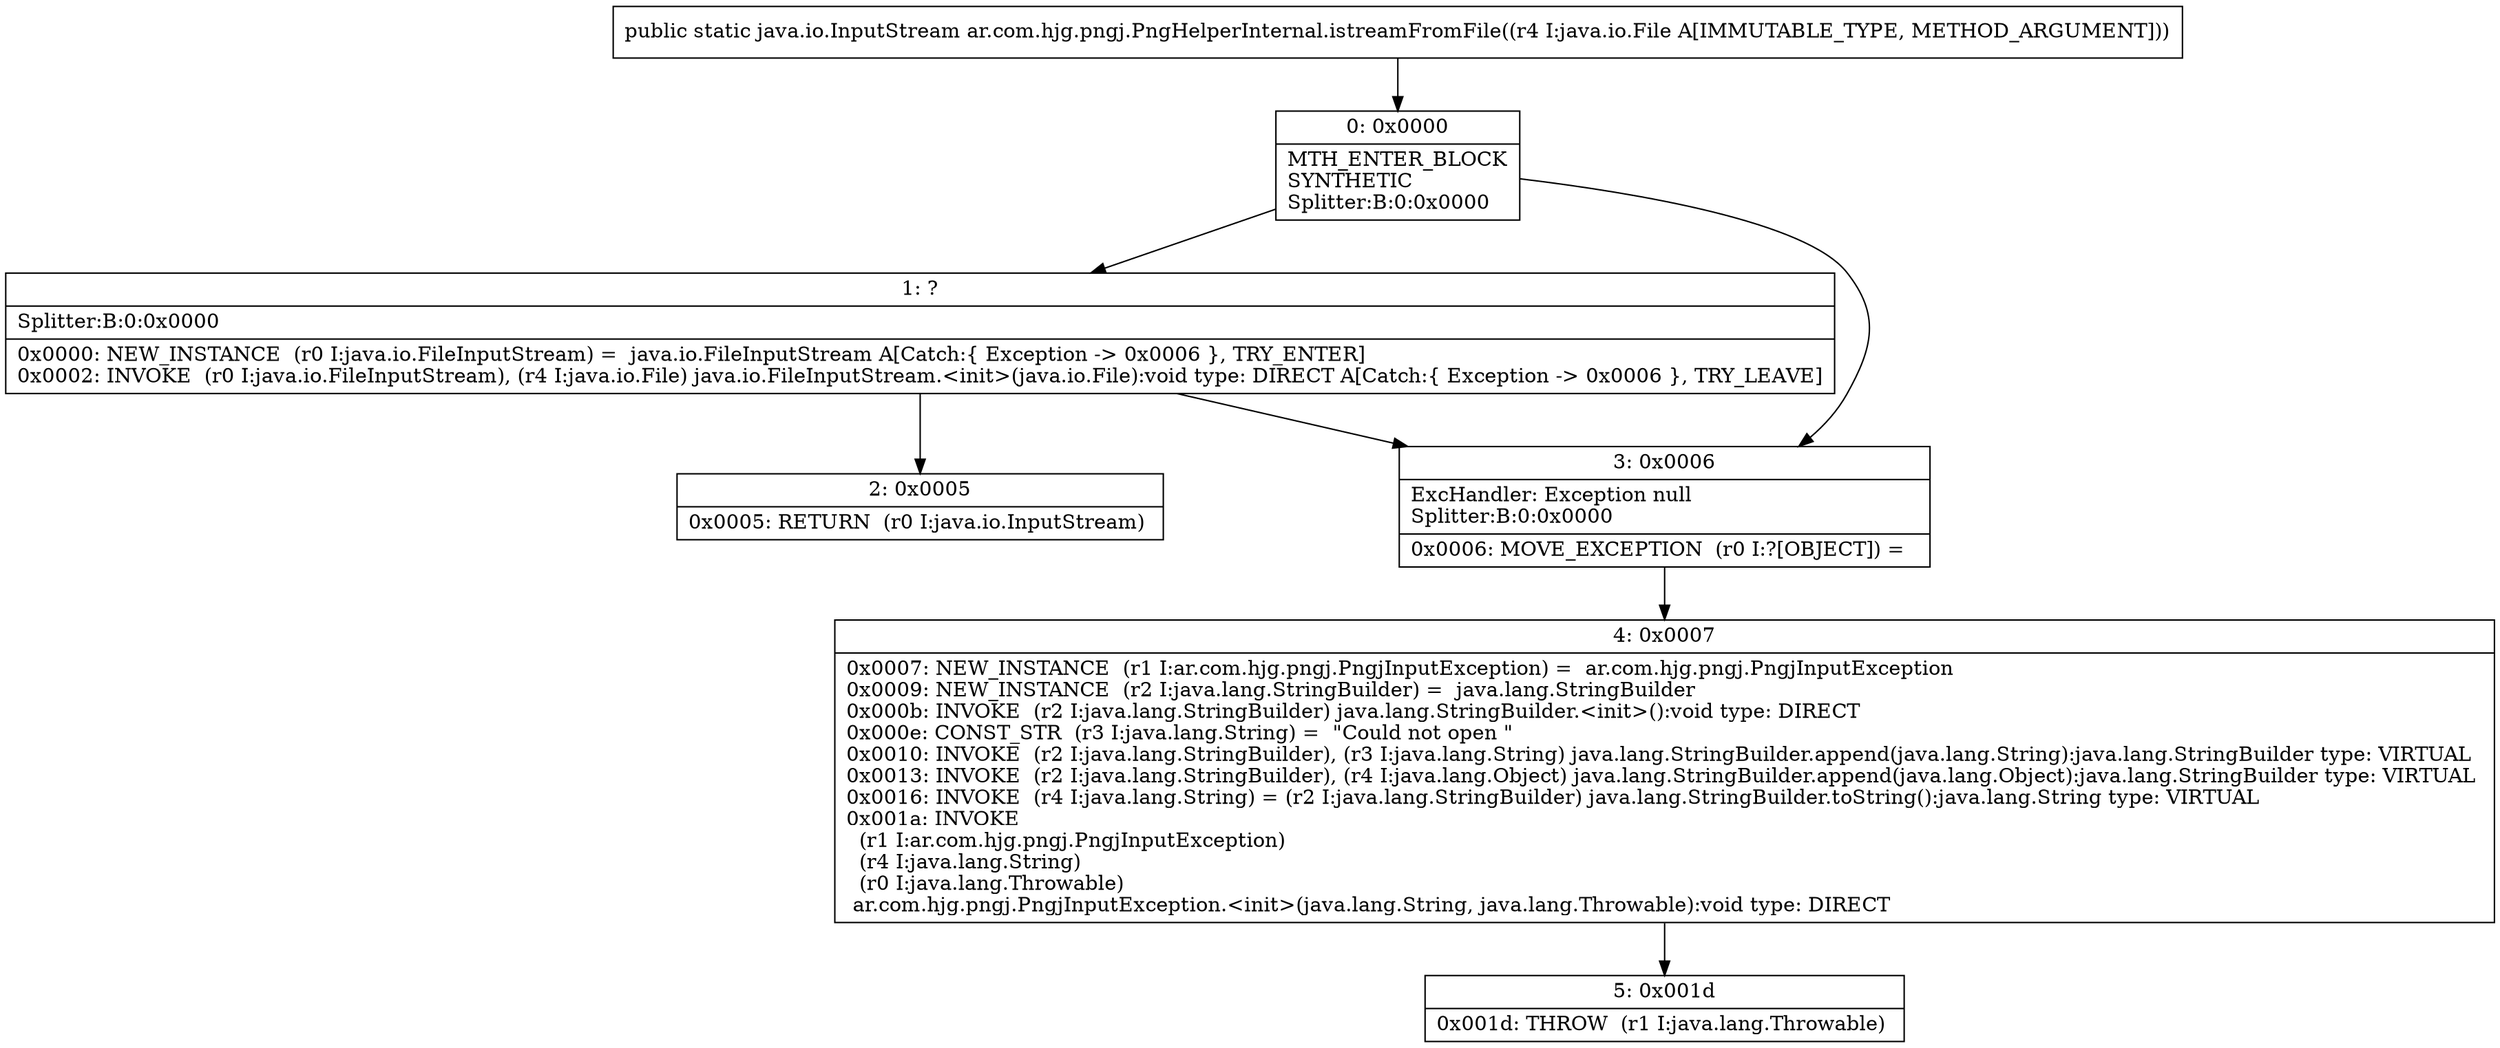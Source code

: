 digraph "CFG forar.com.hjg.pngj.PngHelperInternal.istreamFromFile(Ljava\/io\/File;)Ljava\/io\/InputStream;" {
Node_0 [shape=record,label="{0\:\ 0x0000|MTH_ENTER_BLOCK\lSYNTHETIC\lSplitter:B:0:0x0000\l}"];
Node_1 [shape=record,label="{1\:\ ?|Splitter:B:0:0x0000\l|0x0000: NEW_INSTANCE  (r0 I:java.io.FileInputStream) =  java.io.FileInputStream A[Catch:\{ Exception \-\> 0x0006 \}, TRY_ENTER]\l0x0002: INVOKE  (r0 I:java.io.FileInputStream), (r4 I:java.io.File) java.io.FileInputStream.\<init\>(java.io.File):void type: DIRECT A[Catch:\{ Exception \-\> 0x0006 \}, TRY_LEAVE]\l}"];
Node_2 [shape=record,label="{2\:\ 0x0005|0x0005: RETURN  (r0 I:java.io.InputStream) \l}"];
Node_3 [shape=record,label="{3\:\ 0x0006|ExcHandler: Exception null\lSplitter:B:0:0x0000\l|0x0006: MOVE_EXCEPTION  (r0 I:?[OBJECT]) =  \l}"];
Node_4 [shape=record,label="{4\:\ 0x0007|0x0007: NEW_INSTANCE  (r1 I:ar.com.hjg.pngj.PngjInputException) =  ar.com.hjg.pngj.PngjInputException \l0x0009: NEW_INSTANCE  (r2 I:java.lang.StringBuilder) =  java.lang.StringBuilder \l0x000b: INVOKE  (r2 I:java.lang.StringBuilder) java.lang.StringBuilder.\<init\>():void type: DIRECT \l0x000e: CONST_STR  (r3 I:java.lang.String) =  \"Could not open \" \l0x0010: INVOKE  (r2 I:java.lang.StringBuilder), (r3 I:java.lang.String) java.lang.StringBuilder.append(java.lang.String):java.lang.StringBuilder type: VIRTUAL \l0x0013: INVOKE  (r2 I:java.lang.StringBuilder), (r4 I:java.lang.Object) java.lang.StringBuilder.append(java.lang.Object):java.lang.StringBuilder type: VIRTUAL \l0x0016: INVOKE  (r4 I:java.lang.String) = (r2 I:java.lang.StringBuilder) java.lang.StringBuilder.toString():java.lang.String type: VIRTUAL \l0x001a: INVOKE  \l  (r1 I:ar.com.hjg.pngj.PngjInputException)\l  (r4 I:java.lang.String)\l  (r0 I:java.lang.Throwable)\l ar.com.hjg.pngj.PngjInputException.\<init\>(java.lang.String, java.lang.Throwable):void type: DIRECT \l}"];
Node_5 [shape=record,label="{5\:\ 0x001d|0x001d: THROW  (r1 I:java.lang.Throwable) \l}"];
MethodNode[shape=record,label="{public static java.io.InputStream ar.com.hjg.pngj.PngHelperInternal.istreamFromFile((r4 I:java.io.File A[IMMUTABLE_TYPE, METHOD_ARGUMENT])) }"];
MethodNode -> Node_0;
Node_0 -> Node_1;
Node_0 -> Node_3;
Node_1 -> Node_2;
Node_1 -> Node_3;
Node_3 -> Node_4;
Node_4 -> Node_5;
}

